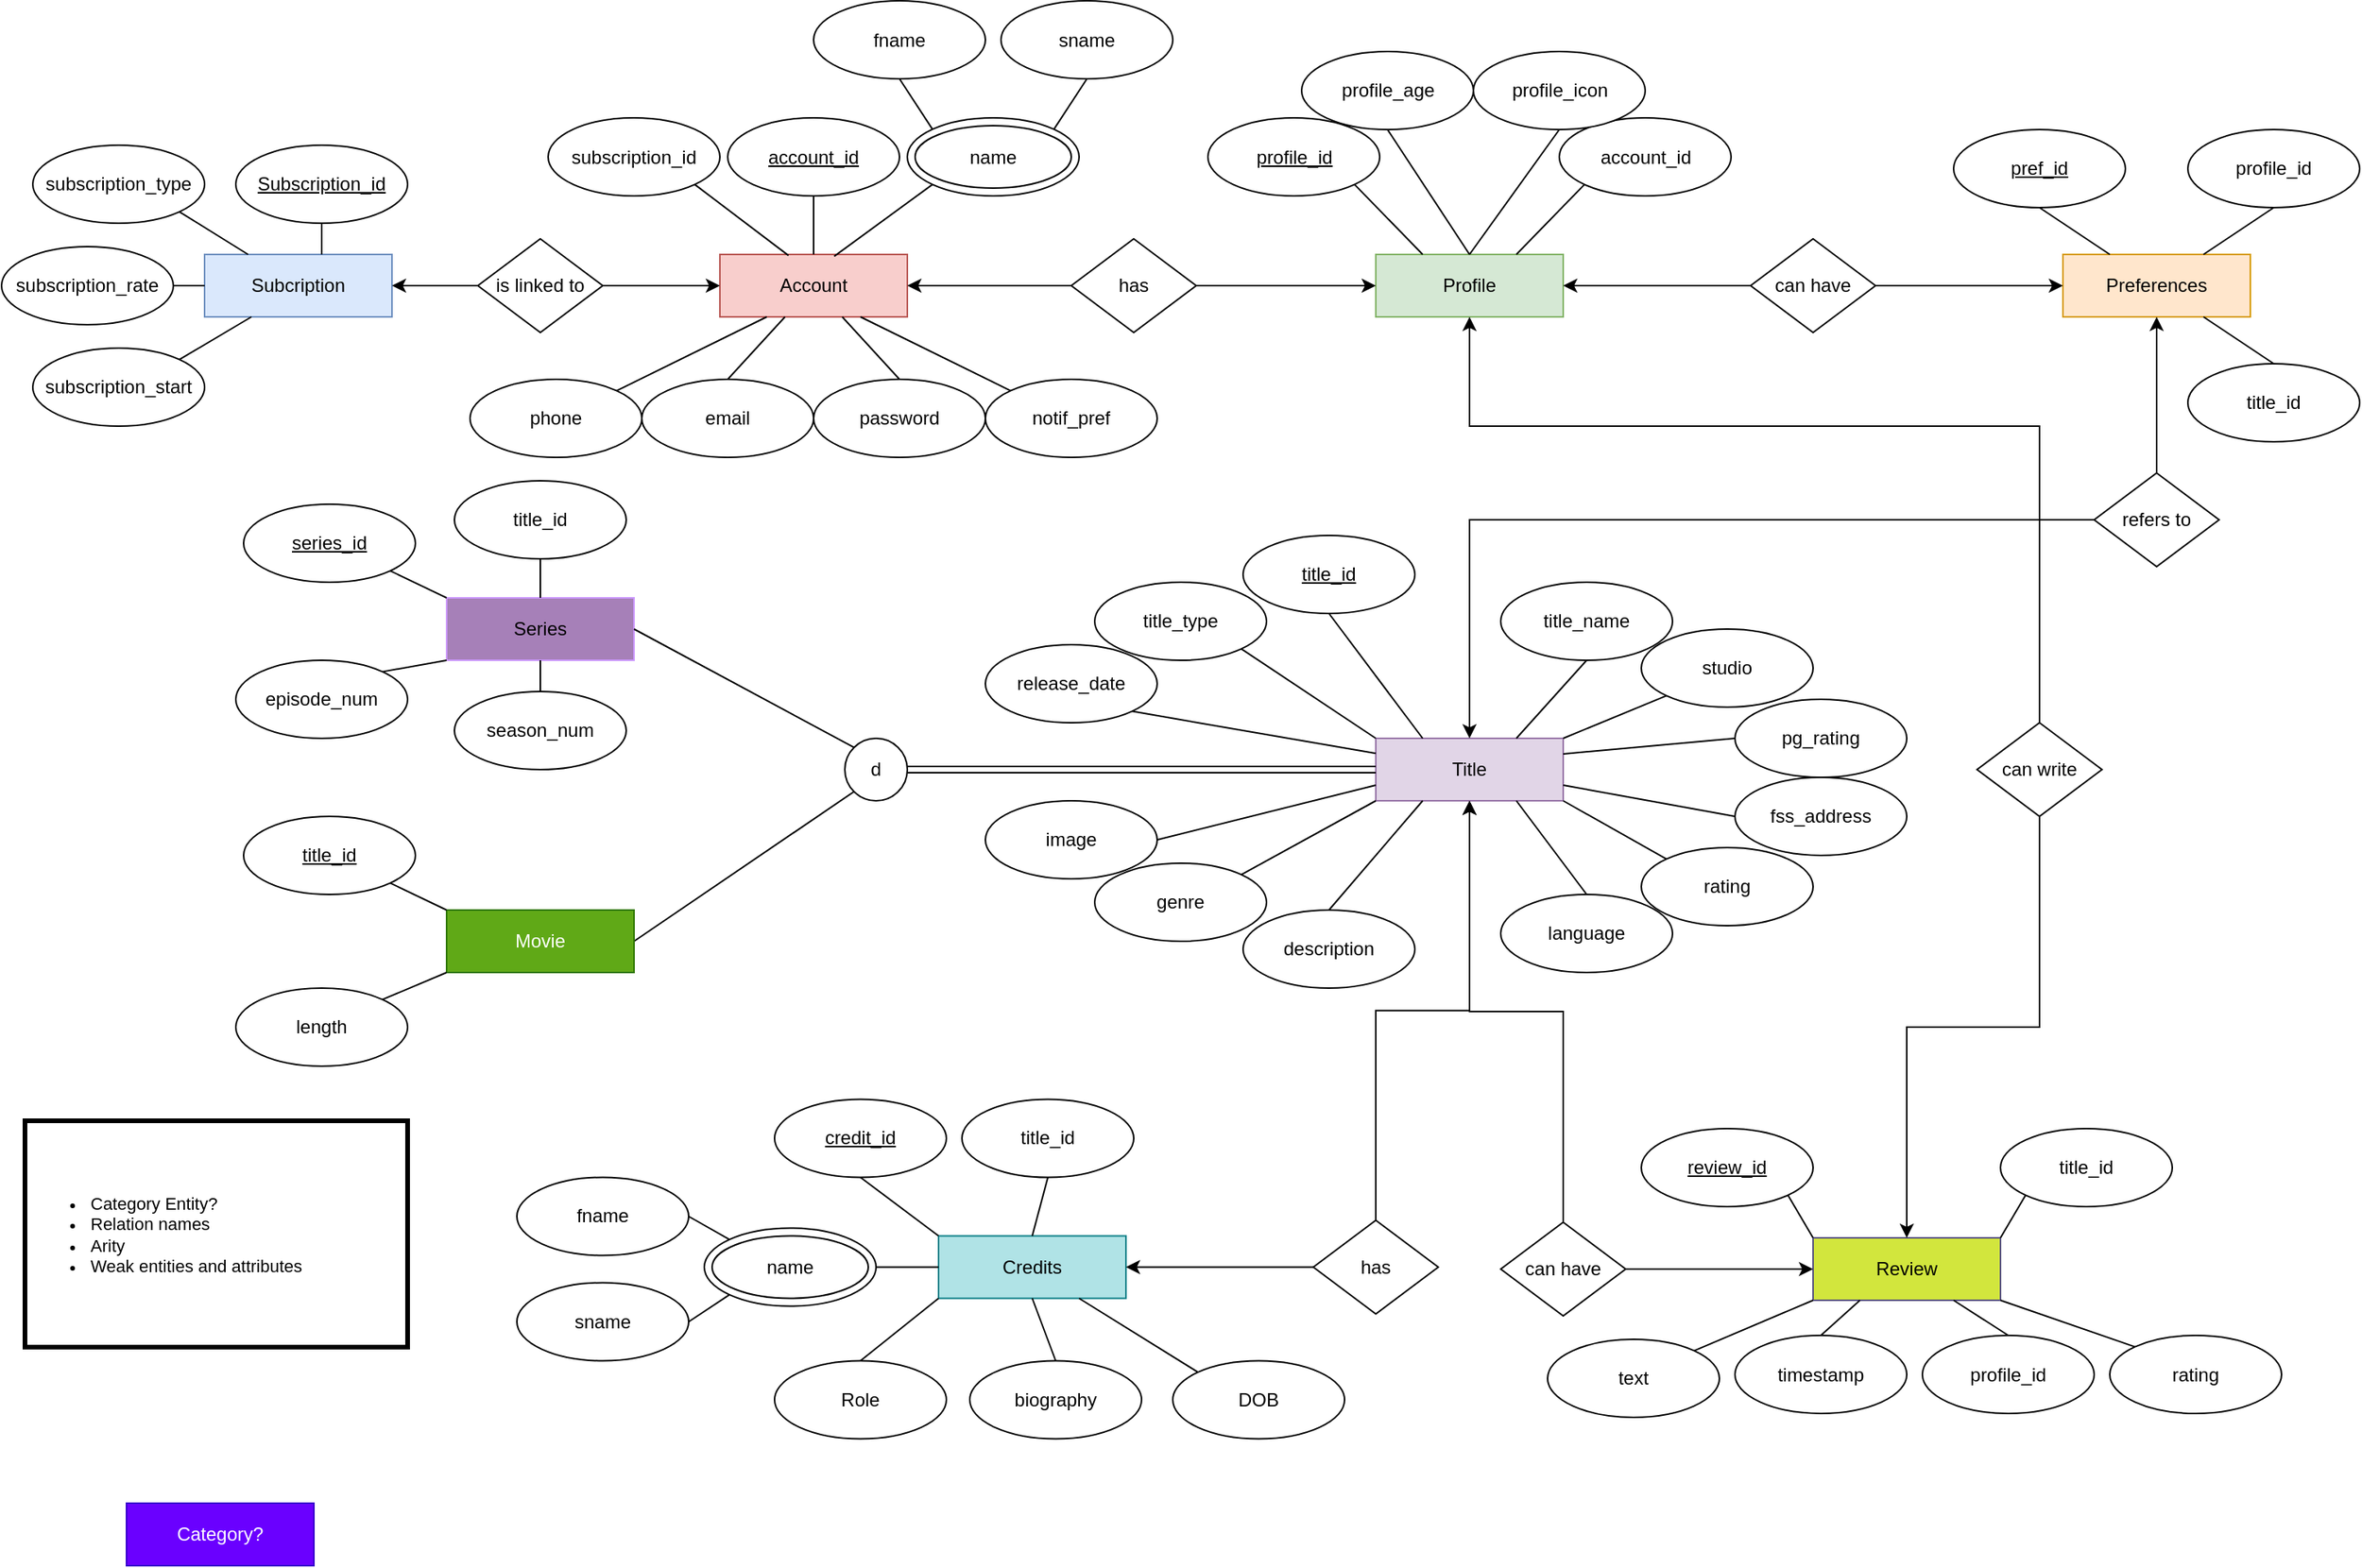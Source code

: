 <mxfile version="24.4.0" type="github">
  <diagram id="R2lEEEUBdFMjLlhIrx00" name="Page-1">
    <mxGraphModel dx="2049" dy="1103" grid="1" gridSize="10" guides="1" tooltips="1" connect="1" arrows="1" fold="1" page="1" pageScale="1" pageWidth="850" pageHeight="1100" math="0" shadow="0" extFonts="Permanent Marker^https://fonts.googleapis.com/css?family=Permanent+Marker">
      <root>
        <mxCell id="0" />
        <mxCell id="1" parent="0" />
        <mxCell id="BXfX2sPfwJoqlkLl3I13-1" value="Subcription" style="rounded=0;whiteSpace=wrap;html=1;fillColor=#dae8fc;strokeColor=#6c8ebf;" parent="1" vertex="1">
          <mxGeometry x="170" y="190" width="120" height="40" as="geometry" />
        </mxCell>
        <mxCell id="BXfX2sPfwJoqlkLl3I13-2" value="Account" style="rounded=0;whiteSpace=wrap;html=1;fillColor=#f8cecc;strokeColor=#b85450;" parent="1" vertex="1">
          <mxGeometry x="500" y="190" width="120" height="40" as="geometry" />
        </mxCell>
        <mxCell id="BXfX2sPfwJoqlkLl3I13-3" value="Profile" style="whiteSpace=wrap;html=1;fillColor=#d5e8d4;strokeColor=#82b366;" parent="1" vertex="1">
          <mxGeometry x="920" y="190" width="120" height="40" as="geometry" />
        </mxCell>
        <mxCell id="BXfX2sPfwJoqlkLl3I13-4" value="Preferences" style="whiteSpace=wrap;html=1;fillColor=#ffe6cc;strokeColor=#d79b00;" parent="1" vertex="1">
          <mxGeometry x="1360" y="190" width="120" height="40" as="geometry" />
        </mxCell>
        <mxCell id="BXfX2sPfwJoqlkLl3I13-5" value="Title" style="whiteSpace=wrap;html=1;fillColor=#e1d5e7;strokeColor=#9673a6;" parent="1" vertex="1">
          <mxGeometry x="920" y="500" width="120" height="40" as="geometry" />
        </mxCell>
        <mxCell id="ndwgXnCIKZq1DW0BV6WI-14" style="edgeStyle=none;rounded=0;orthogonalLoop=1;jettySize=auto;html=1;exitX=1;exitY=0.5;exitDx=0;exitDy=0;entryX=0;entryY=1;entryDx=0;entryDy=0;strokeColor=default;align=center;verticalAlign=middle;fontFamily=Helvetica;fontSize=11;fontColor=default;labelBackgroundColor=default;endArrow=none;endFill=0;" edge="1" parent="1" source="BXfX2sPfwJoqlkLl3I13-6" target="ndwgXnCIKZq1DW0BV6WI-3">
          <mxGeometry relative="1" as="geometry" />
        </mxCell>
        <mxCell id="BXfX2sPfwJoqlkLl3I13-6" value="Movie" style="whiteSpace=wrap;html=1;fillColor=#60a917;strokeColor=#2D7600;fontColor=#ffffff;" parent="1" vertex="1">
          <mxGeometry x="325" y="610" width="120" height="40" as="geometry" />
        </mxCell>
        <mxCell id="BXfX2sPfwJoqlkLl3I13-7" value="Series" style="whiteSpace=wrap;html=1;fillColor=#A680B8;strokeColor=#CC99FF;" parent="1" vertex="1">
          <mxGeometry x="325" y="410" width="120" height="40" as="geometry" />
        </mxCell>
        <mxCell id="BXfX2sPfwJoqlkLl3I13-8" value="&lt;u&gt;Subscription_id&lt;/u&gt;" style="ellipse;whiteSpace=wrap;html=1;" parent="1" vertex="1">
          <mxGeometry x="190" y="120" width="110" height="50" as="geometry" />
        </mxCell>
        <mxCell id="ndwgXnCIKZq1DW0BV6WI-19" style="edgeStyle=none;rounded=0;orthogonalLoop=1;jettySize=auto;html=1;exitX=1;exitY=1;exitDx=0;exitDy=0;strokeColor=default;align=center;verticalAlign=middle;fontFamily=Helvetica;fontSize=11;fontColor=default;labelBackgroundColor=default;endArrow=none;endFill=0;" edge="1" parent="1" source="BXfX2sPfwJoqlkLl3I13-11" target="BXfX2sPfwJoqlkLl3I13-1">
          <mxGeometry relative="1" as="geometry" />
        </mxCell>
        <mxCell id="BXfX2sPfwJoqlkLl3I13-11" value="subscription_type" style="ellipse;whiteSpace=wrap;html=1;" parent="1" vertex="1">
          <mxGeometry x="60" y="120" width="110" height="50" as="geometry" />
        </mxCell>
        <mxCell id="4RAcwE54EBoy_HI3zGKQ-59" style="edgeStyle=none;rounded=0;orthogonalLoop=1;jettySize=auto;html=1;exitX=0.5;exitY=1;exitDx=0;exitDy=0;entryX=0.5;entryY=0;entryDx=0;entryDy=0;strokeColor=default;align=center;verticalAlign=middle;fontFamily=Helvetica;fontSize=11;fontColor=default;labelBackgroundColor=default;endArrow=none;endFill=0;" parent="1" source="BXfX2sPfwJoqlkLl3I13-12" target="BXfX2sPfwJoqlkLl3I13-2" edge="1">
          <mxGeometry relative="1" as="geometry" />
        </mxCell>
        <mxCell id="BXfX2sPfwJoqlkLl3I13-12" value="&lt;u&gt;account_id&lt;/u&gt;" style="ellipse;whiteSpace=wrap;html=1;" parent="1" vertex="1">
          <mxGeometry x="505" y="102.5" width="110" height="50" as="geometry" />
        </mxCell>
        <mxCell id="BXfX2sPfwJoqlkLl3I13-13" value="" style="ellipse;whiteSpace=wrap;html=1;" parent="1" vertex="1">
          <mxGeometry x="620" y="102.5" width="110" height="50" as="geometry" />
        </mxCell>
        <mxCell id="BXfX2sPfwJoqlkLl3I13-14" value="name" style="ellipse;whiteSpace=wrap;html=1;" parent="1" vertex="1">
          <mxGeometry x="625" y="107.5" width="100" height="40" as="geometry" />
        </mxCell>
        <mxCell id="4RAcwE54EBoy_HI3zGKQ-55" style="edgeStyle=none;rounded=0;orthogonalLoop=1;jettySize=auto;html=1;exitX=0;exitY=0;exitDx=0;exitDy=0;entryX=0.75;entryY=1;entryDx=0;entryDy=0;strokeColor=default;align=center;verticalAlign=middle;fontFamily=Helvetica;fontSize=11;fontColor=default;labelBackgroundColor=default;endArrow=none;endFill=0;" parent="1" source="BXfX2sPfwJoqlkLl3I13-15" target="BXfX2sPfwJoqlkLl3I13-2" edge="1">
          <mxGeometry relative="1" as="geometry" />
        </mxCell>
        <mxCell id="BXfX2sPfwJoqlkLl3I13-15" value="notif_pref" style="ellipse;whiteSpace=wrap;html=1;" parent="1" vertex="1">
          <mxGeometry x="670" y="270" width="110" height="50" as="geometry" />
        </mxCell>
        <mxCell id="4RAcwE54EBoy_HI3zGKQ-56" style="edgeStyle=none;rounded=0;orthogonalLoop=1;jettySize=auto;html=1;exitX=0.5;exitY=0;exitDx=0;exitDy=0;strokeColor=default;align=center;verticalAlign=middle;fontFamily=Helvetica;fontSize=11;fontColor=default;labelBackgroundColor=default;endArrow=none;endFill=0;" parent="1" source="BXfX2sPfwJoqlkLl3I13-16" target="BXfX2sPfwJoqlkLl3I13-2" edge="1">
          <mxGeometry relative="1" as="geometry" />
        </mxCell>
        <mxCell id="BXfX2sPfwJoqlkLl3I13-16" value="password" style="ellipse;whiteSpace=wrap;html=1;" parent="1" vertex="1">
          <mxGeometry x="560" y="270" width="110" height="50" as="geometry" />
        </mxCell>
        <mxCell id="4RAcwE54EBoy_HI3zGKQ-54" style="edgeStyle=none;rounded=0;orthogonalLoop=1;jettySize=auto;html=1;exitX=0.5;exitY=0;exitDx=0;exitDy=0;strokeColor=default;align=center;verticalAlign=middle;fontFamily=Helvetica;fontSize=11;fontColor=default;labelBackgroundColor=default;endArrow=none;endFill=0;" parent="1" source="BXfX2sPfwJoqlkLl3I13-17" target="BXfX2sPfwJoqlkLl3I13-2" edge="1">
          <mxGeometry relative="1" as="geometry" />
        </mxCell>
        <mxCell id="BXfX2sPfwJoqlkLl3I13-17" value="email&lt;span style=&quot;color: rgba(0, 0, 0, 0); font-family: monospace; font-size: 0px; text-align: start; text-wrap: nowrap;&quot;&gt;%3CmxGraphModel%3E%3Croot%3E%3CmxCell%20id%3D%220%22%2F%3E%3CmxCell%20id%3D%221%22%20parent%3D%220%22%2F%3E%3CmxCell%20id%3D%222%22%20value%3D%22user_id%22%20style%3D%22ellipse%3BwhiteSpace%3Dwrap%3Bhtml%3D1%3B%22%20vertex%3D%221%22%20parent%3D%221%22%3E%3CmxGeometry%20x%3D%22300%22%20y%3D%22500%22%20width%3D%22110%22%20height%3D%2250%22%20as%3D%22geometry%22%2F%3E%3C%2FmxCell%3E%3C%2Froot%3E%3C%2FmxGraphModel%3E&lt;/span&gt;&lt;span style=&quot;color: rgba(0, 0, 0, 0); font-family: monospace; font-size: 0px; text-align: start; text-wrap: nowrap;&quot;&gt;%3CmxGraphModel%3E%3Croot%3E%3CmxCell%20id%3D%220%22%2F%3E%3CmxCell%20id%3D%221%22%20parent%3D%220%22%2F%3E%3CmxCell%20id%3D%222%22%20value%3D%22user_id%22%20style%3D%22ellipse%3BwhiteSpace%3Dwrap%3Bhtml%3D1%3B%22%20vertex%3D%221%22%20parent%3D%221%22%3E%3CmxGeometry%20x%3D%22300%22%20y%3D%22500%22%20width%3D%22110%22%20height%3D%2250%22%20as%3D%22geometry%22%2F%3E%3C%2FmxCell%3E%3C%2Froot%3E%3C%2FmxGraphModel%3E&lt;/span&gt;" style="ellipse;whiteSpace=wrap;html=1;" parent="1" vertex="1">
          <mxGeometry x="450" y="270" width="110" height="50" as="geometry" />
        </mxCell>
        <mxCell id="4RAcwE54EBoy_HI3zGKQ-53" style="rounded=0;orthogonalLoop=1;jettySize=auto;html=1;exitX=1;exitY=0;exitDx=0;exitDy=0;entryX=0.25;entryY=1;entryDx=0;entryDy=0;endArrow=none;endFill=0;" parent="1" source="BXfX2sPfwJoqlkLl3I13-18" target="BXfX2sPfwJoqlkLl3I13-2" edge="1">
          <mxGeometry relative="1" as="geometry" />
        </mxCell>
        <mxCell id="BXfX2sPfwJoqlkLl3I13-18" value="phone" style="ellipse;whiteSpace=wrap;html=1;" parent="1" vertex="1">
          <mxGeometry x="340" y="270" width="110" height="50" as="geometry" />
        </mxCell>
        <mxCell id="BXfX2sPfwJoqlkLl3I13-19" value="subscription_id" style="ellipse;whiteSpace=wrap;html=1;" parent="1" vertex="1">
          <mxGeometry x="390" y="102.5" width="110" height="50" as="geometry" />
        </mxCell>
        <mxCell id="4RAcwE54EBoy_HI3zGKQ-62" style="edgeStyle=none;rounded=0;orthogonalLoop=1;jettySize=auto;html=1;exitX=0.5;exitY=1;exitDx=0;exitDy=0;entryX=0;entryY=0;entryDx=0;entryDy=0;strokeColor=default;align=center;verticalAlign=middle;fontFamily=Helvetica;fontSize=11;fontColor=default;labelBackgroundColor=default;endArrow=none;endFill=0;" parent="1" source="BXfX2sPfwJoqlkLl3I13-20" target="BXfX2sPfwJoqlkLl3I13-13" edge="1">
          <mxGeometry relative="1" as="geometry" />
        </mxCell>
        <mxCell id="BXfX2sPfwJoqlkLl3I13-20" value="fname" style="ellipse;whiteSpace=wrap;html=1;" parent="1" vertex="1">
          <mxGeometry x="560" y="27.5" width="110" height="50" as="geometry" />
        </mxCell>
        <mxCell id="4RAcwE54EBoy_HI3zGKQ-63" style="edgeStyle=none;rounded=0;orthogonalLoop=1;jettySize=auto;html=1;exitX=0.5;exitY=1;exitDx=0;exitDy=0;entryX=1;entryY=0;entryDx=0;entryDy=0;strokeColor=default;align=center;verticalAlign=middle;fontFamily=Helvetica;fontSize=11;fontColor=default;labelBackgroundColor=default;endArrow=none;endFill=0;" parent="1" source="BXfX2sPfwJoqlkLl3I13-21" target="BXfX2sPfwJoqlkLl3I13-13" edge="1">
          <mxGeometry relative="1" as="geometry" />
        </mxCell>
        <mxCell id="BXfX2sPfwJoqlkLl3I13-21" value="sname" style="ellipse;whiteSpace=wrap;html=1;" parent="1" vertex="1">
          <mxGeometry x="680" y="27.5" width="110" height="50" as="geometry" />
        </mxCell>
        <mxCell id="4RAcwE54EBoy_HI3zGKQ-67" style="edgeStyle=none;rounded=0;orthogonalLoop=1;jettySize=auto;html=1;exitX=0;exitY=1;exitDx=0;exitDy=0;entryX=0.75;entryY=0;entryDx=0;entryDy=0;strokeColor=default;align=center;verticalAlign=middle;fontFamily=Helvetica;fontSize=11;fontColor=default;labelBackgroundColor=default;endArrow=none;endFill=0;" parent="1" source="BXfX2sPfwJoqlkLl3I13-22" target="BXfX2sPfwJoqlkLl3I13-3" edge="1">
          <mxGeometry relative="1" as="geometry" />
        </mxCell>
        <mxCell id="BXfX2sPfwJoqlkLl3I13-22" value="account_id" style="ellipse;whiteSpace=wrap;html=1;" parent="1" vertex="1">
          <mxGeometry x="1037.5" y="102.5" width="110" height="50" as="geometry" />
        </mxCell>
        <mxCell id="4RAcwE54EBoy_HI3zGKQ-64" style="edgeStyle=none;rounded=0;orthogonalLoop=1;jettySize=auto;html=1;exitX=1;exitY=1;exitDx=0;exitDy=0;entryX=0.25;entryY=0;entryDx=0;entryDy=0;strokeColor=default;align=center;verticalAlign=middle;fontFamily=Helvetica;fontSize=11;fontColor=default;labelBackgroundColor=default;endArrow=none;endFill=0;" parent="1" source="BXfX2sPfwJoqlkLl3I13-23" target="BXfX2sPfwJoqlkLl3I13-3" edge="1">
          <mxGeometry relative="1" as="geometry" />
        </mxCell>
        <mxCell id="BXfX2sPfwJoqlkLl3I13-23" value="&lt;u&gt;profile_id&lt;/u&gt;" style="ellipse;whiteSpace=wrap;html=1;" parent="1" vertex="1">
          <mxGeometry x="812.5" y="102.5" width="110" height="50" as="geometry" />
        </mxCell>
        <mxCell id="4RAcwE54EBoy_HI3zGKQ-66" style="edgeStyle=none;rounded=0;orthogonalLoop=1;jettySize=auto;html=1;exitX=0.5;exitY=1;exitDx=0;exitDy=0;entryX=0.5;entryY=0;entryDx=0;entryDy=0;strokeColor=default;align=center;verticalAlign=middle;fontFamily=Helvetica;fontSize=11;fontColor=default;labelBackgroundColor=default;endArrow=none;endFill=0;" parent="1" source="BXfX2sPfwJoqlkLl3I13-25" target="BXfX2sPfwJoqlkLl3I13-3" edge="1">
          <mxGeometry relative="1" as="geometry" />
        </mxCell>
        <mxCell id="BXfX2sPfwJoqlkLl3I13-25" value="profile_icon" style="ellipse;whiteSpace=wrap;html=1;" parent="1" vertex="1">
          <mxGeometry x="982.5" y="60" width="110" height="50" as="geometry" />
        </mxCell>
        <mxCell id="4RAcwE54EBoy_HI3zGKQ-65" style="edgeStyle=none;rounded=0;orthogonalLoop=1;jettySize=auto;html=1;exitX=0.5;exitY=1;exitDx=0;exitDy=0;entryX=0.5;entryY=0;entryDx=0;entryDy=0;strokeColor=default;align=center;verticalAlign=middle;fontFamily=Helvetica;fontSize=11;fontColor=default;labelBackgroundColor=default;endArrow=none;endFill=0;" parent="1" source="BXfX2sPfwJoqlkLl3I13-26" target="BXfX2sPfwJoqlkLl3I13-3" edge="1">
          <mxGeometry relative="1" as="geometry" />
        </mxCell>
        <mxCell id="BXfX2sPfwJoqlkLl3I13-26" value="profile_age" style="ellipse;whiteSpace=wrap;html=1;" parent="1" vertex="1">
          <mxGeometry x="872.5" y="60" width="110" height="50" as="geometry" />
        </mxCell>
        <mxCell id="4RAcwE54EBoy_HI3zGKQ-78" style="edgeStyle=none;rounded=0;orthogonalLoop=1;jettySize=auto;html=1;exitX=0.5;exitY=1;exitDx=0;exitDy=0;entryX=0.25;entryY=0;entryDx=0;entryDy=0;strokeColor=default;align=center;verticalAlign=middle;fontFamily=Helvetica;fontSize=11;fontColor=default;labelBackgroundColor=default;endArrow=none;endFill=0;" parent="1" source="BXfX2sPfwJoqlkLl3I13-27" target="BXfX2sPfwJoqlkLl3I13-5" edge="1">
          <mxGeometry relative="1" as="geometry" />
        </mxCell>
        <mxCell id="BXfX2sPfwJoqlkLl3I13-27" value="&lt;u&gt;title_id&lt;/u&gt;" style="ellipse;whiteSpace=wrap;html=1;" parent="1" vertex="1">
          <mxGeometry x="835" y="370" width="110" height="50" as="geometry" />
        </mxCell>
        <mxCell id="4RAcwE54EBoy_HI3zGKQ-84" style="edgeStyle=none;rounded=0;orthogonalLoop=1;jettySize=auto;html=1;exitX=0.5;exitY=1;exitDx=0;exitDy=0;entryX=0.75;entryY=0;entryDx=0;entryDy=0;strokeColor=default;align=center;verticalAlign=middle;fontFamily=Helvetica;fontSize=11;fontColor=default;labelBackgroundColor=default;endArrow=none;endFill=0;" parent="1" source="BXfX2sPfwJoqlkLl3I13-28" target="BXfX2sPfwJoqlkLl3I13-5" edge="1">
          <mxGeometry relative="1" as="geometry" />
        </mxCell>
        <mxCell id="BXfX2sPfwJoqlkLl3I13-28" value="title_name" style="ellipse;whiteSpace=wrap;html=1;" parent="1" vertex="1">
          <mxGeometry x="1000" y="400" width="110" height="50" as="geometry" />
        </mxCell>
        <mxCell id="4RAcwE54EBoy_HI3zGKQ-82" style="edgeStyle=none;rounded=0;orthogonalLoop=1;jettySize=auto;html=1;exitX=1;exitY=0;exitDx=0;exitDy=0;entryX=0;entryY=1;entryDx=0;entryDy=0;strokeColor=default;align=center;verticalAlign=middle;fontFamily=Helvetica;fontSize=11;fontColor=default;labelBackgroundColor=default;endArrow=none;endFill=0;" parent="1" source="BXfX2sPfwJoqlkLl3I13-29" target="BXfX2sPfwJoqlkLl3I13-5" edge="1">
          <mxGeometry relative="1" as="geometry" />
        </mxCell>
        <mxCell id="BXfX2sPfwJoqlkLl3I13-29" value="genre" style="ellipse;whiteSpace=wrap;html=1;" parent="1" vertex="1">
          <mxGeometry x="740" y="580" width="110" height="50" as="geometry" />
        </mxCell>
        <mxCell id="4RAcwE54EBoy_HI3zGKQ-85" style="edgeStyle=none;rounded=0;orthogonalLoop=1;jettySize=auto;html=1;exitX=0;exitY=1;exitDx=0;exitDy=0;entryX=1;entryY=0;entryDx=0;entryDy=0;strokeColor=default;align=center;verticalAlign=middle;fontFamily=Helvetica;fontSize=11;fontColor=default;labelBackgroundColor=default;endArrow=none;endFill=0;" parent="1" source="BXfX2sPfwJoqlkLl3I13-30" target="BXfX2sPfwJoqlkLl3I13-5" edge="1">
          <mxGeometry relative="1" as="geometry" />
        </mxCell>
        <mxCell id="BXfX2sPfwJoqlkLl3I13-30" value="studio" style="ellipse;whiteSpace=wrap;html=1;" parent="1" vertex="1">
          <mxGeometry x="1090" y="430" width="110" height="50" as="geometry" />
        </mxCell>
        <mxCell id="4RAcwE54EBoy_HI3zGKQ-89" style="edgeStyle=none;rounded=0;orthogonalLoop=1;jettySize=auto;html=1;exitX=0.5;exitY=0;exitDx=0;exitDy=0;entryX=0.75;entryY=1;entryDx=0;entryDy=0;strokeColor=default;align=center;verticalAlign=middle;fontFamily=Helvetica;fontSize=11;fontColor=default;labelBackgroundColor=default;endArrow=none;endFill=0;" parent="1" source="BXfX2sPfwJoqlkLl3I13-31" target="BXfX2sPfwJoqlkLl3I13-5" edge="1">
          <mxGeometry relative="1" as="geometry" />
        </mxCell>
        <mxCell id="BXfX2sPfwJoqlkLl3I13-31" value="language" style="ellipse;whiteSpace=wrap;html=1;" parent="1" vertex="1">
          <mxGeometry x="1000" y="600" width="110" height="50" as="geometry" />
        </mxCell>
        <mxCell id="4RAcwE54EBoy_HI3zGKQ-86" style="edgeStyle=none;rounded=0;orthogonalLoop=1;jettySize=auto;html=1;exitX=0;exitY=0.5;exitDx=0;exitDy=0;entryX=1;entryY=0.25;entryDx=0;entryDy=0;strokeColor=default;align=center;verticalAlign=middle;fontFamily=Helvetica;fontSize=11;fontColor=default;labelBackgroundColor=default;endArrow=none;endFill=0;" parent="1" source="BXfX2sPfwJoqlkLl3I13-32" target="BXfX2sPfwJoqlkLl3I13-5" edge="1">
          <mxGeometry relative="1" as="geometry" />
        </mxCell>
        <mxCell id="BXfX2sPfwJoqlkLl3I13-32" value="pg_rating" style="ellipse;whiteSpace=wrap;html=1;" parent="1" vertex="1">
          <mxGeometry x="1150" y="475" width="110" height="50" as="geometry" />
        </mxCell>
        <mxCell id="4RAcwE54EBoy_HI3zGKQ-81" style="edgeStyle=none;rounded=0;orthogonalLoop=1;jettySize=auto;html=1;exitX=1;exitY=0.5;exitDx=0;exitDy=0;entryX=0;entryY=0.75;entryDx=0;entryDy=0;strokeColor=default;align=center;verticalAlign=middle;fontFamily=Helvetica;fontSize=11;fontColor=default;labelBackgroundColor=default;endArrow=none;endFill=0;" parent="1" source="BXfX2sPfwJoqlkLl3I13-33" target="BXfX2sPfwJoqlkLl3I13-5" edge="1">
          <mxGeometry relative="1" as="geometry" />
        </mxCell>
        <mxCell id="BXfX2sPfwJoqlkLl3I13-33" value="image" style="ellipse;whiteSpace=wrap;html=1;" parent="1" vertex="1">
          <mxGeometry x="670" y="540" width="110" height="50" as="geometry" />
        </mxCell>
        <mxCell id="4RAcwE54EBoy_HI3zGKQ-83" style="edgeStyle=none;rounded=0;orthogonalLoop=1;jettySize=auto;html=1;exitX=0.5;exitY=0;exitDx=0;exitDy=0;entryX=0.25;entryY=1;entryDx=0;entryDy=0;strokeColor=default;align=center;verticalAlign=middle;fontFamily=Helvetica;fontSize=11;fontColor=default;labelBackgroundColor=default;endArrow=none;endFill=0;" parent="1" source="BXfX2sPfwJoqlkLl3I13-34" target="BXfX2sPfwJoqlkLl3I13-5" edge="1">
          <mxGeometry relative="1" as="geometry" />
        </mxCell>
        <mxCell id="BXfX2sPfwJoqlkLl3I13-34" value="description" style="ellipse;whiteSpace=wrap;html=1;" parent="1" vertex="1">
          <mxGeometry x="835" y="610" width="110" height="50" as="geometry" />
        </mxCell>
        <mxCell id="4RAcwE54EBoy_HI3zGKQ-88" style="edgeStyle=none;rounded=0;orthogonalLoop=1;jettySize=auto;html=1;exitX=0;exitY=0;exitDx=0;exitDy=0;entryX=1;entryY=1;entryDx=0;entryDy=0;strokeColor=default;align=center;verticalAlign=middle;fontFamily=Helvetica;fontSize=11;fontColor=default;labelBackgroundColor=default;endArrow=none;endFill=0;" parent="1" source="BXfX2sPfwJoqlkLl3I13-35" target="BXfX2sPfwJoqlkLl3I13-5" edge="1">
          <mxGeometry relative="1" as="geometry" />
        </mxCell>
        <mxCell id="BXfX2sPfwJoqlkLl3I13-35" value="rating" style="ellipse;whiteSpace=wrap;html=1;" parent="1" vertex="1">
          <mxGeometry x="1090" y="570" width="110" height="50" as="geometry" />
        </mxCell>
        <mxCell id="4RAcwE54EBoy_HI3zGKQ-80" style="edgeStyle=none;rounded=0;orthogonalLoop=1;jettySize=auto;html=1;exitX=1;exitY=1;exitDx=0;exitDy=0;strokeColor=default;align=center;verticalAlign=middle;fontFamily=Helvetica;fontSize=11;fontColor=default;labelBackgroundColor=default;endArrow=none;endFill=0;" parent="1" source="BXfX2sPfwJoqlkLl3I13-36" target="BXfX2sPfwJoqlkLl3I13-5" edge="1">
          <mxGeometry relative="1" as="geometry" />
        </mxCell>
        <mxCell id="BXfX2sPfwJoqlkLl3I13-36" value="release_date" style="ellipse;whiteSpace=wrap;html=1;" parent="1" vertex="1">
          <mxGeometry x="670" y="440" width="110" height="50" as="geometry" />
        </mxCell>
        <mxCell id="4RAcwE54EBoy_HI3zGKQ-79" style="edgeStyle=none;rounded=0;orthogonalLoop=1;jettySize=auto;html=1;exitX=1;exitY=1;exitDx=0;exitDy=0;entryX=0;entryY=0;entryDx=0;entryDy=0;strokeColor=default;align=center;verticalAlign=middle;fontFamily=Helvetica;fontSize=11;fontColor=default;labelBackgroundColor=default;endArrow=none;endFill=0;" parent="1" source="BXfX2sPfwJoqlkLl3I13-37" target="BXfX2sPfwJoqlkLl3I13-5" edge="1">
          <mxGeometry relative="1" as="geometry" />
        </mxCell>
        <mxCell id="BXfX2sPfwJoqlkLl3I13-37" value="title_type" style="ellipse;whiteSpace=wrap;html=1;" parent="1" vertex="1">
          <mxGeometry x="740" y="400" width="110" height="50" as="geometry" />
        </mxCell>
        <mxCell id="4RAcwE54EBoy_HI3zGKQ-69" style="edgeStyle=none;rounded=0;orthogonalLoop=1;jettySize=auto;html=1;exitX=0.5;exitY=1;exitDx=0;exitDy=0;entryX=0.75;entryY=0;entryDx=0;entryDy=0;strokeColor=default;align=center;verticalAlign=middle;fontFamily=Helvetica;fontSize=11;fontColor=default;labelBackgroundColor=default;endArrow=none;endFill=0;" parent="1" source="BXfX2sPfwJoqlkLl3I13-38" target="BXfX2sPfwJoqlkLl3I13-4" edge="1">
          <mxGeometry relative="1" as="geometry" />
        </mxCell>
        <mxCell id="BXfX2sPfwJoqlkLl3I13-38" value="profile_id" style="ellipse;whiteSpace=wrap;html=1;" parent="1" vertex="1">
          <mxGeometry x="1440" y="110" width="110" height="50" as="geometry" />
        </mxCell>
        <mxCell id="4RAcwE54EBoy_HI3zGKQ-68" style="edgeStyle=none;rounded=0;orthogonalLoop=1;jettySize=auto;html=1;exitX=0.5;exitY=1;exitDx=0;exitDy=0;entryX=0.25;entryY=0;entryDx=0;entryDy=0;strokeColor=default;align=center;verticalAlign=middle;fontFamily=Helvetica;fontSize=11;fontColor=default;labelBackgroundColor=default;endArrow=none;endFill=0;" parent="1" source="BXfX2sPfwJoqlkLl3I13-39" target="BXfX2sPfwJoqlkLl3I13-4" edge="1">
          <mxGeometry relative="1" as="geometry" />
        </mxCell>
        <mxCell id="BXfX2sPfwJoqlkLl3I13-39" value="&lt;u&gt;pref_id&lt;/u&gt;" style="ellipse;whiteSpace=wrap;html=1;" parent="1" vertex="1">
          <mxGeometry x="1290" y="110" width="110" height="50" as="geometry" />
        </mxCell>
        <mxCell id="4RAcwE54EBoy_HI3zGKQ-107" style="edgeStyle=none;rounded=0;orthogonalLoop=1;jettySize=auto;html=1;exitX=0.5;exitY=0;exitDx=0;exitDy=0;entryX=0.75;entryY=1;entryDx=0;entryDy=0;strokeColor=default;align=center;verticalAlign=middle;fontFamily=Helvetica;fontSize=11;fontColor=default;labelBackgroundColor=default;endArrow=none;endFill=0;" parent="1" source="BXfX2sPfwJoqlkLl3I13-40" target="BXfX2sPfwJoqlkLl3I13-4" edge="1">
          <mxGeometry relative="1" as="geometry" />
        </mxCell>
        <mxCell id="BXfX2sPfwJoqlkLl3I13-40" value="title_id" style="ellipse;whiteSpace=wrap;html=1;" parent="1" vertex="1">
          <mxGeometry x="1440" y="260" width="110" height="50" as="geometry" />
        </mxCell>
        <mxCell id="BXfX2sPfwJoqlkLl3I13-41" value="Credits" style="whiteSpace=wrap;html=1;fillColor=#b0e3e6;strokeColor=#0e8088;" parent="1" vertex="1">
          <mxGeometry x="640" y="818.75" width="120" height="40" as="geometry" />
        </mxCell>
        <mxCell id="4RAcwE54EBoy_HI3zGKQ-95" style="edgeStyle=none;rounded=0;orthogonalLoop=1;jettySize=auto;html=1;exitX=0.5;exitY=1;exitDx=0;exitDy=0;entryX=0;entryY=0;entryDx=0;entryDy=0;strokeColor=default;align=center;verticalAlign=middle;fontFamily=Helvetica;fontSize=11;fontColor=default;labelBackgroundColor=default;endArrow=none;endFill=0;" parent="1" source="BXfX2sPfwJoqlkLl3I13-42" target="BXfX2sPfwJoqlkLl3I13-41" edge="1">
          <mxGeometry relative="1" as="geometry" />
        </mxCell>
        <mxCell id="BXfX2sPfwJoqlkLl3I13-42" value="&lt;u&gt;credit_id&lt;/u&gt;" style="ellipse;whiteSpace=wrap;html=1;" parent="1" vertex="1">
          <mxGeometry x="535" y="731.25" width="110" height="50" as="geometry" />
        </mxCell>
        <mxCell id="4RAcwE54EBoy_HI3zGKQ-96" style="edgeStyle=none;rounded=0;orthogonalLoop=1;jettySize=auto;html=1;exitX=0.5;exitY=1;exitDx=0;exitDy=0;entryX=0.5;entryY=0;entryDx=0;entryDy=0;strokeColor=default;align=center;verticalAlign=middle;fontFamily=Helvetica;fontSize=11;fontColor=default;labelBackgroundColor=default;endArrow=none;endFill=0;" parent="1" source="BXfX2sPfwJoqlkLl3I13-43" target="BXfX2sPfwJoqlkLl3I13-41" edge="1">
          <mxGeometry relative="1" as="geometry" />
        </mxCell>
        <mxCell id="BXfX2sPfwJoqlkLl3I13-43" value="title_id" style="ellipse;whiteSpace=wrap;html=1;" parent="1" vertex="1">
          <mxGeometry x="655" y="731.25" width="110" height="50" as="geometry" />
        </mxCell>
        <mxCell id="4RAcwE54EBoy_HI3zGKQ-98" style="edgeStyle=none;rounded=0;orthogonalLoop=1;jettySize=auto;html=1;exitX=0.5;exitY=0;exitDx=0;exitDy=0;entryX=0.5;entryY=1;entryDx=0;entryDy=0;strokeColor=default;align=center;verticalAlign=middle;fontFamily=Helvetica;fontSize=11;fontColor=default;labelBackgroundColor=default;endArrow=none;endFill=0;" parent="1" source="BXfX2sPfwJoqlkLl3I13-44" target="BXfX2sPfwJoqlkLl3I13-41" edge="1">
          <mxGeometry relative="1" as="geometry" />
        </mxCell>
        <mxCell id="BXfX2sPfwJoqlkLl3I13-44" value="biography" style="ellipse;whiteSpace=wrap;html=1;" parent="1" vertex="1">
          <mxGeometry x="660" y="898.75" width="110" height="50" as="geometry" />
        </mxCell>
        <mxCell id="4RAcwE54EBoy_HI3zGKQ-97" style="edgeStyle=none;rounded=0;orthogonalLoop=1;jettySize=auto;html=1;exitX=0.5;exitY=0;exitDx=0;exitDy=0;entryX=0;entryY=1;entryDx=0;entryDy=0;strokeColor=default;align=center;verticalAlign=middle;fontFamily=Helvetica;fontSize=11;fontColor=default;labelBackgroundColor=default;endArrow=none;endFill=0;" parent="1" source="BXfX2sPfwJoqlkLl3I13-45" target="BXfX2sPfwJoqlkLl3I13-41" edge="1">
          <mxGeometry relative="1" as="geometry" />
        </mxCell>
        <mxCell id="BXfX2sPfwJoqlkLl3I13-45" value="Role" style="ellipse;whiteSpace=wrap;html=1;" parent="1" vertex="1">
          <mxGeometry x="535" y="898.75" width="110" height="50" as="geometry" />
        </mxCell>
        <mxCell id="4RAcwE54EBoy_HI3zGKQ-99" style="edgeStyle=none;rounded=0;orthogonalLoop=1;jettySize=auto;html=1;exitX=0;exitY=0;exitDx=0;exitDy=0;entryX=0.75;entryY=1;entryDx=0;entryDy=0;strokeColor=default;align=center;verticalAlign=middle;fontFamily=Helvetica;fontSize=11;fontColor=default;labelBackgroundColor=default;endArrow=none;endFill=0;" parent="1" source="BXfX2sPfwJoqlkLl3I13-46" target="BXfX2sPfwJoqlkLl3I13-41" edge="1">
          <mxGeometry relative="1" as="geometry" />
        </mxCell>
        <mxCell id="BXfX2sPfwJoqlkLl3I13-46" value="DOB" style="ellipse;whiteSpace=wrap;html=1;" parent="1" vertex="1">
          <mxGeometry x="790" y="898.75" width="110" height="50" as="geometry" />
        </mxCell>
        <mxCell id="4RAcwE54EBoy_HI3zGKQ-94" style="edgeStyle=none;rounded=0;orthogonalLoop=1;jettySize=auto;html=1;exitX=1;exitY=0.5;exitDx=0;exitDy=0;entryX=0;entryY=0.5;entryDx=0;entryDy=0;strokeColor=default;align=center;verticalAlign=middle;fontFamily=Helvetica;fontSize=11;fontColor=default;labelBackgroundColor=default;endArrow=none;endFill=0;" parent="1" source="BXfX2sPfwJoqlkLl3I13-51" target="BXfX2sPfwJoqlkLl3I13-41" edge="1">
          <mxGeometry relative="1" as="geometry" />
        </mxCell>
        <mxCell id="BXfX2sPfwJoqlkLl3I13-51" value="" style="ellipse;whiteSpace=wrap;html=1;" parent="1" vertex="1">
          <mxGeometry x="490" y="813.75" width="110" height="50" as="geometry" />
        </mxCell>
        <mxCell id="BXfX2sPfwJoqlkLl3I13-52" value="name" style="ellipse;whiteSpace=wrap;html=1;" parent="1" vertex="1">
          <mxGeometry x="495" y="818.75" width="100" height="40" as="geometry" />
        </mxCell>
        <mxCell id="4RAcwE54EBoy_HI3zGKQ-92" style="edgeStyle=none;rounded=0;orthogonalLoop=1;jettySize=auto;html=1;exitX=1;exitY=0.5;exitDx=0;exitDy=0;entryX=0;entryY=0;entryDx=0;entryDy=0;strokeColor=default;align=center;verticalAlign=middle;fontFamily=Helvetica;fontSize=11;fontColor=default;labelBackgroundColor=default;endArrow=none;endFill=0;" parent="1" source="BXfX2sPfwJoqlkLl3I13-53" target="BXfX2sPfwJoqlkLl3I13-51" edge="1">
          <mxGeometry relative="1" as="geometry" />
        </mxCell>
        <mxCell id="BXfX2sPfwJoqlkLl3I13-53" value="fname" style="ellipse;whiteSpace=wrap;html=1;" parent="1" vertex="1">
          <mxGeometry x="370" y="781.25" width="110" height="50" as="geometry" />
        </mxCell>
        <mxCell id="4RAcwE54EBoy_HI3zGKQ-93" style="edgeStyle=none;rounded=0;orthogonalLoop=1;jettySize=auto;html=1;exitX=1;exitY=0.5;exitDx=0;exitDy=0;entryX=0;entryY=1;entryDx=0;entryDy=0;strokeColor=default;align=center;verticalAlign=middle;fontFamily=Helvetica;fontSize=11;fontColor=default;labelBackgroundColor=default;endArrow=none;endFill=0;" parent="1" source="BXfX2sPfwJoqlkLl3I13-54" target="BXfX2sPfwJoqlkLl3I13-51" edge="1">
          <mxGeometry relative="1" as="geometry" />
        </mxCell>
        <mxCell id="BXfX2sPfwJoqlkLl3I13-54" value="sname" style="ellipse;whiteSpace=wrap;html=1;" parent="1" vertex="1">
          <mxGeometry x="370" y="848.75" width="110" height="50" as="geometry" />
        </mxCell>
        <mxCell id="BXfX2sPfwJoqlkLl3I13-55" value="Review" style="whiteSpace=wrap;html=1;fillColor=#d2e63d;strokeColor=#56517e;" parent="1" vertex="1">
          <mxGeometry x="1200" y="820" width="120" height="40" as="geometry" />
        </mxCell>
        <mxCell id="4RAcwE54EBoy_HI3zGKQ-101" style="edgeStyle=none;rounded=0;orthogonalLoop=1;jettySize=auto;html=1;exitX=1;exitY=1;exitDx=0;exitDy=0;entryX=0;entryY=0;entryDx=0;entryDy=0;strokeColor=default;align=center;verticalAlign=middle;fontFamily=Helvetica;fontSize=11;fontColor=default;labelBackgroundColor=default;endArrow=none;endFill=0;" parent="1" source="BXfX2sPfwJoqlkLl3I13-56" target="BXfX2sPfwJoqlkLl3I13-55" edge="1">
          <mxGeometry relative="1" as="geometry" />
        </mxCell>
        <mxCell id="BXfX2sPfwJoqlkLl3I13-56" value="&lt;u&gt;review_id&lt;/u&gt;" style="ellipse;whiteSpace=wrap;html=1;" parent="1" vertex="1">
          <mxGeometry x="1090" y="750" width="110" height="50" as="geometry" />
        </mxCell>
        <mxCell id="4RAcwE54EBoy_HI3zGKQ-103" style="edgeStyle=none;rounded=0;orthogonalLoop=1;jettySize=auto;html=1;exitX=0.5;exitY=0;exitDx=0;exitDy=0;entryX=0.25;entryY=1;entryDx=0;entryDy=0;strokeColor=default;align=center;verticalAlign=middle;fontFamily=Helvetica;fontSize=11;fontColor=default;labelBackgroundColor=default;endArrow=none;endFill=0;" parent="1" source="BXfX2sPfwJoqlkLl3I13-57" target="BXfX2sPfwJoqlkLl3I13-55" edge="1">
          <mxGeometry relative="1" as="geometry" />
        </mxCell>
        <mxCell id="BXfX2sPfwJoqlkLl3I13-57" value="timestamp" style="ellipse;whiteSpace=wrap;html=1;" parent="1" vertex="1">
          <mxGeometry x="1150" y="882.5" width="110" height="50" as="geometry" />
        </mxCell>
        <mxCell id="4RAcwE54EBoy_HI3zGKQ-104" style="edgeStyle=none;rounded=0;orthogonalLoop=1;jettySize=auto;html=1;exitX=0.5;exitY=0;exitDx=0;exitDy=0;entryX=0.75;entryY=1;entryDx=0;entryDy=0;strokeColor=default;align=center;verticalAlign=middle;fontFamily=Helvetica;fontSize=11;fontColor=default;labelBackgroundColor=default;endArrow=none;endFill=0;" parent="1" source="BXfX2sPfwJoqlkLl3I13-58" target="BXfX2sPfwJoqlkLl3I13-55" edge="1">
          <mxGeometry relative="1" as="geometry" />
        </mxCell>
        <mxCell id="BXfX2sPfwJoqlkLl3I13-58" value="profile_id" style="ellipse;whiteSpace=wrap;html=1;" parent="1" vertex="1">
          <mxGeometry x="1270" y="882.5" width="110" height="50" as="geometry" />
        </mxCell>
        <mxCell id="4RAcwE54EBoy_HI3zGKQ-100" style="edgeStyle=none;rounded=0;orthogonalLoop=1;jettySize=auto;html=1;exitX=0;exitY=1;exitDx=0;exitDy=0;entryX=1;entryY=0;entryDx=0;entryDy=0;strokeColor=default;align=center;verticalAlign=middle;fontFamily=Helvetica;fontSize=11;fontColor=default;labelBackgroundColor=default;endArrow=none;endFill=0;" parent="1" source="BXfX2sPfwJoqlkLl3I13-59" target="BXfX2sPfwJoqlkLl3I13-55" edge="1">
          <mxGeometry relative="1" as="geometry" />
        </mxCell>
        <mxCell id="BXfX2sPfwJoqlkLl3I13-59" value="title_id" style="ellipse;whiteSpace=wrap;html=1;" parent="1" vertex="1">
          <mxGeometry x="1320" y="750" width="110" height="50" as="geometry" />
        </mxCell>
        <mxCell id="4RAcwE54EBoy_HI3zGKQ-102" style="edgeStyle=none;rounded=0;orthogonalLoop=1;jettySize=auto;html=1;exitX=1;exitY=0;exitDx=0;exitDy=0;entryX=0;entryY=1;entryDx=0;entryDy=0;strokeColor=default;align=center;verticalAlign=middle;fontFamily=Helvetica;fontSize=11;fontColor=default;labelBackgroundColor=default;endArrow=none;endFill=0;" parent="1" source="BXfX2sPfwJoqlkLl3I13-60" target="BXfX2sPfwJoqlkLl3I13-55" edge="1">
          <mxGeometry relative="1" as="geometry" />
        </mxCell>
        <mxCell id="BXfX2sPfwJoqlkLl3I13-60" value="text" style="ellipse;whiteSpace=wrap;html=1;" parent="1" vertex="1">
          <mxGeometry x="1030" y="885" width="110" height="50" as="geometry" />
        </mxCell>
        <mxCell id="4RAcwE54EBoy_HI3zGKQ-105" style="edgeStyle=none;rounded=0;orthogonalLoop=1;jettySize=auto;html=1;exitX=0;exitY=0;exitDx=0;exitDy=0;entryX=1;entryY=1;entryDx=0;entryDy=0;strokeColor=default;align=center;verticalAlign=middle;fontFamily=Helvetica;fontSize=11;fontColor=default;labelBackgroundColor=default;endArrow=none;endFill=0;" parent="1" source="BXfX2sPfwJoqlkLl3I13-61" target="BXfX2sPfwJoqlkLl3I13-55" edge="1">
          <mxGeometry relative="1" as="geometry" />
        </mxCell>
        <mxCell id="BXfX2sPfwJoqlkLl3I13-61" value="rating" style="ellipse;whiteSpace=wrap;html=1;" parent="1" vertex="1">
          <mxGeometry x="1390" y="882.5" width="110" height="50" as="geometry" />
        </mxCell>
        <mxCell id="BXfX2sPfwJoqlkLl3I13-62" value="Category?" style="whiteSpace=wrap;html=1;fillColor=#6a00ff;fontColor=#ffffff;strokeColor=#3700CC;" parent="1" vertex="1">
          <mxGeometry x="120" y="990" width="120" height="40" as="geometry" />
        </mxCell>
        <mxCell id="4RAcwE54EBoy_HI3zGKQ-10" style="edgeStyle=orthogonalEdgeStyle;rounded=0;orthogonalLoop=1;jettySize=auto;html=1;" parent="1" source="4RAcwE54EBoy_HI3zGKQ-8" target="BXfX2sPfwJoqlkLl3I13-2" edge="1">
          <mxGeometry relative="1" as="geometry" />
        </mxCell>
        <mxCell id="4RAcwE54EBoy_HI3zGKQ-11" style="edgeStyle=orthogonalEdgeStyle;rounded=0;orthogonalLoop=1;jettySize=auto;html=1;" parent="1" source="4RAcwE54EBoy_HI3zGKQ-8" target="BXfX2sPfwJoqlkLl3I13-1" edge="1">
          <mxGeometry relative="1" as="geometry" />
        </mxCell>
        <mxCell id="4RAcwE54EBoy_HI3zGKQ-8" value="is linked to" style="rhombus;whiteSpace=wrap;html=1;" parent="1" vertex="1">
          <mxGeometry x="345" y="180" width="80" height="60" as="geometry" />
        </mxCell>
        <mxCell id="4RAcwE54EBoy_HI3zGKQ-13" style="edgeStyle=orthogonalEdgeStyle;rounded=0;orthogonalLoop=1;jettySize=auto;html=1;" parent="1" source="4RAcwE54EBoy_HI3zGKQ-12" target="BXfX2sPfwJoqlkLl3I13-2" edge="1">
          <mxGeometry relative="1" as="geometry" />
        </mxCell>
        <mxCell id="4RAcwE54EBoy_HI3zGKQ-14" style="edgeStyle=orthogonalEdgeStyle;rounded=0;orthogonalLoop=1;jettySize=auto;html=1;" parent="1" source="4RAcwE54EBoy_HI3zGKQ-12" target="BXfX2sPfwJoqlkLl3I13-3" edge="1">
          <mxGeometry relative="1" as="geometry" />
        </mxCell>
        <mxCell id="4RAcwE54EBoy_HI3zGKQ-12" value="has" style="rhombus;whiteSpace=wrap;html=1;" parent="1" vertex="1">
          <mxGeometry x="725" y="180" width="80" height="60" as="geometry" />
        </mxCell>
        <mxCell id="4RAcwE54EBoy_HI3zGKQ-17" style="edgeStyle=orthogonalEdgeStyle;rounded=0;orthogonalLoop=1;jettySize=auto;html=1;" parent="1" source="4RAcwE54EBoy_HI3zGKQ-16" target="BXfX2sPfwJoqlkLl3I13-4" edge="1">
          <mxGeometry relative="1" as="geometry" />
        </mxCell>
        <mxCell id="4RAcwE54EBoy_HI3zGKQ-18" style="edgeStyle=orthogonalEdgeStyle;rounded=0;orthogonalLoop=1;jettySize=auto;html=1;" parent="1" source="4RAcwE54EBoy_HI3zGKQ-16" target="BXfX2sPfwJoqlkLl3I13-3" edge="1">
          <mxGeometry relative="1" as="geometry" />
        </mxCell>
        <mxCell id="4RAcwE54EBoy_HI3zGKQ-16" value="can have" style="rhombus;whiteSpace=wrap;html=1;" parent="1" vertex="1">
          <mxGeometry x="1160" y="180" width="80" height="60" as="geometry" />
        </mxCell>
        <mxCell id="4RAcwE54EBoy_HI3zGKQ-24" style="edgeStyle=orthogonalEdgeStyle;rounded=0;orthogonalLoop=1;jettySize=auto;html=1;entryX=0.5;entryY=1;entryDx=0;entryDy=0;" parent="1" source="4RAcwE54EBoy_HI3zGKQ-22" target="BXfX2sPfwJoqlkLl3I13-5" edge="1">
          <mxGeometry relative="1" as="geometry" />
        </mxCell>
        <mxCell id="4RAcwE54EBoy_HI3zGKQ-27" style="edgeStyle=orthogonalEdgeStyle;rounded=0;orthogonalLoop=1;jettySize=auto;html=1;" parent="1" source="4RAcwE54EBoy_HI3zGKQ-22" target="BXfX2sPfwJoqlkLl3I13-41" edge="1">
          <mxGeometry relative="1" as="geometry" />
        </mxCell>
        <mxCell id="4RAcwE54EBoy_HI3zGKQ-22" value="has" style="rhombus;whiteSpace=wrap;html=1;" parent="1" vertex="1">
          <mxGeometry x="880" y="808.75" width="80" height="60" as="geometry" />
        </mxCell>
        <mxCell id="4RAcwE54EBoy_HI3zGKQ-25" style="edgeStyle=orthogonalEdgeStyle;rounded=0;orthogonalLoop=1;jettySize=auto;html=1;" parent="1" source="4RAcwE54EBoy_HI3zGKQ-23" target="BXfX2sPfwJoqlkLl3I13-5" edge="1">
          <mxGeometry relative="1" as="geometry" />
        </mxCell>
        <mxCell id="4RAcwE54EBoy_HI3zGKQ-26" style="edgeStyle=orthogonalEdgeStyle;rounded=0;orthogonalLoop=1;jettySize=auto;html=1;" parent="1" source="4RAcwE54EBoy_HI3zGKQ-23" target="BXfX2sPfwJoqlkLl3I13-55" edge="1">
          <mxGeometry relative="1" as="geometry" />
        </mxCell>
        <mxCell id="4RAcwE54EBoy_HI3zGKQ-23" value="can have" style="rhombus;whiteSpace=wrap;html=1;" parent="1" vertex="1">
          <mxGeometry x="1000" y="810" width="80" height="60" as="geometry" />
        </mxCell>
        <mxCell id="4RAcwE54EBoy_HI3zGKQ-30" style="edgeStyle=orthogonalEdgeStyle;rounded=0;orthogonalLoop=1;jettySize=auto;html=1;" parent="1" source="4RAcwE54EBoy_HI3zGKQ-28" target="BXfX2sPfwJoqlkLl3I13-5" edge="1">
          <mxGeometry relative="1" as="geometry" />
        </mxCell>
        <mxCell id="4RAcwE54EBoy_HI3zGKQ-31" style="edgeStyle=orthogonalEdgeStyle;rounded=0;orthogonalLoop=1;jettySize=auto;html=1;" parent="1" source="4RAcwE54EBoy_HI3zGKQ-28" target="BXfX2sPfwJoqlkLl3I13-4" edge="1">
          <mxGeometry relative="1" as="geometry" />
        </mxCell>
        <mxCell id="4RAcwE54EBoy_HI3zGKQ-28" value="refers to" style="rhombus;whiteSpace=wrap;html=1;" parent="1" vertex="1">
          <mxGeometry x="1380" y="330" width="80" height="60" as="geometry" />
        </mxCell>
        <mxCell id="ndwgXnCIKZq1DW0BV6WI-10" style="edgeStyle=none;rounded=0;orthogonalLoop=1;jettySize=auto;html=1;exitX=1;exitY=1;exitDx=0;exitDy=0;entryX=0;entryY=0;entryDx=0;entryDy=0;strokeColor=default;align=center;verticalAlign=middle;fontFamily=Helvetica;fontSize=11;fontColor=default;labelBackgroundColor=default;endArrow=none;endFill=0;" edge="1" parent="1" source="4RAcwE54EBoy_HI3zGKQ-38" target="BXfX2sPfwJoqlkLl3I13-7">
          <mxGeometry relative="1" as="geometry" />
        </mxCell>
        <mxCell id="4RAcwE54EBoy_HI3zGKQ-38" value="&lt;u&gt;series_id&lt;/u&gt;" style="ellipse;whiteSpace=wrap;html=1;" parent="1" vertex="1">
          <mxGeometry x="195" y="350" width="110" height="50" as="geometry" />
        </mxCell>
        <mxCell id="ndwgXnCIKZq1DW0BV6WI-5" style="rounded=0;orthogonalLoop=1;jettySize=auto;html=1;entryX=0.5;entryY=0;entryDx=0;entryDy=0;endArrow=none;endFill=0;" edge="1" parent="1" source="4RAcwE54EBoy_HI3zGKQ-40" target="BXfX2sPfwJoqlkLl3I13-7">
          <mxGeometry relative="1" as="geometry" />
        </mxCell>
        <mxCell id="4RAcwE54EBoy_HI3zGKQ-40" value="title_id" style="ellipse;whiteSpace=wrap;html=1;" parent="1" vertex="1">
          <mxGeometry x="330" y="335" width="110" height="50" as="geometry" />
        </mxCell>
        <mxCell id="ndwgXnCIKZq1DW0BV6WI-6" style="edgeStyle=none;rounded=0;orthogonalLoop=1;jettySize=auto;html=1;strokeColor=default;align=center;verticalAlign=middle;fontFamily=Helvetica;fontSize=11;fontColor=default;labelBackgroundColor=default;endArrow=none;endFill=0;" edge="1" parent="1" source="4RAcwE54EBoy_HI3zGKQ-41" target="BXfX2sPfwJoqlkLl3I13-7">
          <mxGeometry relative="1" as="geometry" />
        </mxCell>
        <mxCell id="4RAcwE54EBoy_HI3zGKQ-41" value="season_num&lt;span style=&quot;color: rgba(0, 0, 0, 0); font-family: monospace; font-size: 0px; text-align: start; text-wrap: nowrap;&quot;&gt;%3CmxGraphModel%3E%3Croot%3E%3CmxCell%20id%3D%220%22%2F%3E%3CmxCell%20id%3D%221%22%20parent%3D%220%22%2F%3E%3CmxCell%20id%3D%222%22%20value%3D%22episode_title%22%20style%3D%22ellipse%3BwhiteSpace%3Dwrap%3Bhtml%3D1%3B%22%20vertex%3D%221%22%20parent%3D%221%22%3E%3CmxGeometry%20x%3D%22320%22%20y%3D%22400%22%20width%3D%22110%22%20height%3D%2250%22%20as%3D%22geometry%22%2F%3E%3C%2FmxCell%3E%3C%2Froot%3E%3C%2FmxGraphModel%3E&lt;/span&gt;" style="ellipse;whiteSpace=wrap;html=1;" parent="1" vertex="1">
          <mxGeometry x="330" y="470" width="110" height="50" as="geometry" />
        </mxCell>
        <mxCell id="ndwgXnCIKZq1DW0BV6WI-7" style="edgeStyle=none;rounded=0;orthogonalLoop=1;jettySize=auto;html=1;exitX=1;exitY=0;exitDx=0;exitDy=0;entryX=0;entryY=1;entryDx=0;entryDy=0;strokeColor=default;align=center;verticalAlign=middle;fontFamily=Helvetica;fontSize=11;fontColor=default;labelBackgroundColor=default;endArrow=none;endFill=0;" edge="1" parent="1" source="4RAcwE54EBoy_HI3zGKQ-42" target="BXfX2sPfwJoqlkLl3I13-7">
          <mxGeometry relative="1" as="geometry" />
        </mxCell>
        <mxCell id="4RAcwE54EBoy_HI3zGKQ-42" value="episode_num" style="ellipse;whiteSpace=wrap;html=1;" parent="1" vertex="1">
          <mxGeometry x="190" y="450" width="110" height="50" as="geometry" />
        </mxCell>
        <mxCell id="4RAcwE54EBoy_HI3zGKQ-87" style="edgeStyle=none;rounded=0;orthogonalLoop=1;jettySize=auto;html=1;exitX=0;exitY=0.5;exitDx=0;exitDy=0;entryX=1;entryY=0.75;entryDx=0;entryDy=0;strokeColor=default;align=center;verticalAlign=middle;fontFamily=Helvetica;fontSize=11;fontColor=default;labelBackgroundColor=default;endArrow=none;endFill=0;" parent="1" source="4RAcwE54EBoy_HI3zGKQ-43" target="BXfX2sPfwJoqlkLl3I13-5" edge="1">
          <mxGeometry relative="1" as="geometry" />
        </mxCell>
        <mxCell id="4RAcwE54EBoy_HI3zGKQ-43" value="fss_address" style="ellipse;whiteSpace=wrap;html=1;" parent="1" vertex="1">
          <mxGeometry x="1150" y="525" width="110" height="50" as="geometry" />
        </mxCell>
        <mxCell id="4RAcwE54EBoy_HI3zGKQ-47" style="edgeStyle=orthogonalEdgeStyle;rounded=0;orthogonalLoop=1;jettySize=auto;html=1;entryX=0.5;entryY=1;entryDx=0;entryDy=0;" parent="1" source="4RAcwE54EBoy_HI3zGKQ-45" target="BXfX2sPfwJoqlkLl3I13-3" edge="1">
          <mxGeometry relative="1" as="geometry">
            <Array as="points">
              <mxPoint x="1345" y="300" />
              <mxPoint x="980" y="300" />
            </Array>
          </mxGeometry>
        </mxCell>
        <mxCell id="4RAcwE54EBoy_HI3zGKQ-48" style="edgeStyle=orthogonalEdgeStyle;rounded=0;orthogonalLoop=1;jettySize=auto;html=1;" parent="1" source="4RAcwE54EBoy_HI3zGKQ-45" target="BXfX2sPfwJoqlkLl3I13-55" edge="1">
          <mxGeometry relative="1" as="geometry" />
        </mxCell>
        <mxCell id="4RAcwE54EBoy_HI3zGKQ-45" value="can write" style="rhombus;whiteSpace=wrap;html=1;" parent="1" vertex="1">
          <mxGeometry x="1305" y="490" width="80" height="60" as="geometry" />
        </mxCell>
        <mxCell id="4RAcwE54EBoy_HI3zGKQ-52" style="edgeStyle=orthogonalEdgeStyle;rounded=0;orthogonalLoop=1;jettySize=auto;html=1;entryX=0.625;entryY=0;entryDx=0;entryDy=0;entryPerimeter=0;endArrow=none;endFill=0;" parent="1" source="BXfX2sPfwJoqlkLl3I13-8" target="BXfX2sPfwJoqlkLl3I13-1" edge="1">
          <mxGeometry relative="1" as="geometry" />
        </mxCell>
        <mxCell id="4RAcwE54EBoy_HI3zGKQ-60" style="edgeStyle=none;rounded=0;orthogonalLoop=1;jettySize=auto;html=1;exitX=1;exitY=1;exitDx=0;exitDy=0;entryX=0.366;entryY=0.017;entryDx=0;entryDy=0;entryPerimeter=0;strokeColor=default;align=center;verticalAlign=middle;fontFamily=Helvetica;fontSize=11;fontColor=default;labelBackgroundColor=default;endArrow=none;endFill=0;" parent="1" source="BXfX2sPfwJoqlkLl3I13-19" target="BXfX2sPfwJoqlkLl3I13-2" edge="1">
          <mxGeometry relative="1" as="geometry" />
        </mxCell>
        <mxCell id="4RAcwE54EBoy_HI3zGKQ-61" style="edgeStyle=none;rounded=0;orthogonalLoop=1;jettySize=auto;html=1;exitX=0;exitY=1;exitDx=0;exitDy=0;entryX=0.61;entryY=0.029;entryDx=0;entryDy=0;entryPerimeter=0;strokeColor=default;align=center;verticalAlign=middle;fontFamily=Helvetica;fontSize=11;fontColor=default;labelBackgroundColor=default;endArrow=none;endFill=0;" parent="1" source="BXfX2sPfwJoqlkLl3I13-13" target="BXfX2sPfwJoqlkLl3I13-2" edge="1">
          <mxGeometry relative="1" as="geometry" />
        </mxCell>
        <mxCell id="4RAcwE54EBoy_HI3zGKQ-106" value="&lt;ul&gt;&lt;li&gt;Category Entity?&lt;/li&gt;&lt;li&gt;Relation names&lt;/li&gt;&lt;li&gt;Arity&lt;/li&gt;&lt;li&gt;Weak entities and attributes&lt;/li&gt;&lt;/ul&gt;" style="whiteSpace=wrap;html=1;fontFamily=Helvetica;fontSize=11;fontColor=default;labelBackgroundColor=default;align=left;strokeWidth=3;" parent="1" vertex="1">
          <mxGeometry x="55" y="745" width="245" height="145" as="geometry" />
        </mxCell>
        <mxCell id="ndwgXnCIKZq1DW0BV6WI-4" style="rounded=0;orthogonalLoop=1;jettySize=auto;html=1;entryX=0;entryY=0.5;entryDx=0;entryDy=0;shape=link;" edge="1" parent="1" source="ndwgXnCIKZq1DW0BV6WI-3" target="BXfX2sPfwJoqlkLl3I13-5">
          <mxGeometry relative="1" as="geometry" />
        </mxCell>
        <mxCell id="ndwgXnCIKZq1DW0BV6WI-8" style="edgeStyle=none;rounded=0;orthogonalLoop=1;jettySize=auto;html=1;exitX=0;exitY=0;exitDx=0;exitDy=0;entryX=1;entryY=0.5;entryDx=0;entryDy=0;strokeColor=default;align=center;verticalAlign=middle;fontFamily=Helvetica;fontSize=11;fontColor=default;labelBackgroundColor=default;endArrow=none;endFill=0;" edge="1" parent="1" source="ndwgXnCIKZq1DW0BV6WI-3" target="BXfX2sPfwJoqlkLl3I13-7">
          <mxGeometry relative="1" as="geometry" />
        </mxCell>
        <mxCell id="ndwgXnCIKZq1DW0BV6WI-3" value="d" style="ellipse;whiteSpace=wrap;html=1;" vertex="1" parent="1">
          <mxGeometry x="580" y="500" width="40" height="40" as="geometry" />
        </mxCell>
        <mxCell id="ndwgXnCIKZq1DW0BV6WI-13" style="edgeStyle=none;rounded=0;orthogonalLoop=1;jettySize=auto;html=1;exitX=1;exitY=1;exitDx=0;exitDy=0;entryX=0;entryY=0;entryDx=0;entryDy=0;strokeColor=default;align=center;verticalAlign=middle;fontFamily=Helvetica;fontSize=11;fontColor=default;labelBackgroundColor=default;endArrow=none;endFill=0;" edge="1" parent="1" source="ndwgXnCIKZq1DW0BV6WI-9" target="BXfX2sPfwJoqlkLl3I13-6">
          <mxGeometry relative="1" as="geometry" />
        </mxCell>
        <mxCell id="ndwgXnCIKZq1DW0BV6WI-9" value="&lt;u&gt;title_id&lt;/u&gt;" style="ellipse;whiteSpace=wrap;html=1;" vertex="1" parent="1">
          <mxGeometry x="195" y="550" width="110" height="50" as="geometry" />
        </mxCell>
        <mxCell id="ndwgXnCIKZq1DW0BV6WI-12" style="edgeStyle=none;rounded=0;orthogonalLoop=1;jettySize=auto;html=1;exitX=1;exitY=0;exitDx=0;exitDy=0;entryX=0;entryY=1;entryDx=0;entryDy=0;strokeColor=default;align=center;verticalAlign=middle;fontFamily=Helvetica;fontSize=11;fontColor=default;labelBackgroundColor=default;endArrow=none;endFill=0;" edge="1" parent="1" source="ndwgXnCIKZq1DW0BV6WI-11" target="BXfX2sPfwJoqlkLl3I13-6">
          <mxGeometry relative="1" as="geometry" />
        </mxCell>
        <mxCell id="ndwgXnCIKZq1DW0BV6WI-11" value="length" style="ellipse;whiteSpace=wrap;html=1;" vertex="1" parent="1">
          <mxGeometry x="190" y="660" width="110" height="50" as="geometry" />
        </mxCell>
        <mxCell id="ndwgXnCIKZq1DW0BV6WI-17" value="" style="edgeStyle=none;rounded=0;orthogonalLoop=1;jettySize=auto;html=1;strokeColor=default;align=center;verticalAlign=middle;fontFamily=Helvetica;fontSize=11;fontColor=default;labelBackgroundColor=default;endArrow=none;endFill=0;" edge="1" parent="1" source="ndwgXnCIKZq1DW0BV6WI-15" target="BXfX2sPfwJoqlkLl3I13-1">
          <mxGeometry relative="1" as="geometry" />
        </mxCell>
        <mxCell id="ndwgXnCIKZq1DW0BV6WI-15" value="subscription_rate" style="ellipse;whiteSpace=wrap;html=1;" vertex="1" parent="1">
          <mxGeometry x="40" y="185" width="110" height="50" as="geometry" />
        </mxCell>
        <mxCell id="ndwgXnCIKZq1DW0BV6WI-18" style="edgeStyle=none;rounded=0;orthogonalLoop=1;jettySize=auto;html=1;exitX=1;exitY=0;exitDx=0;exitDy=0;entryX=0.25;entryY=1;entryDx=0;entryDy=0;strokeColor=default;align=center;verticalAlign=middle;fontFamily=Helvetica;fontSize=11;fontColor=default;labelBackgroundColor=default;endArrow=none;endFill=0;" edge="1" parent="1" source="ndwgXnCIKZq1DW0BV6WI-16" target="BXfX2sPfwJoqlkLl3I13-1">
          <mxGeometry relative="1" as="geometry" />
        </mxCell>
        <mxCell id="ndwgXnCIKZq1DW0BV6WI-16" value="subscription_start" style="ellipse;whiteSpace=wrap;html=1;" vertex="1" parent="1">
          <mxGeometry x="60" y="250" width="110" height="50" as="geometry" />
        </mxCell>
      </root>
    </mxGraphModel>
  </diagram>
</mxfile>
